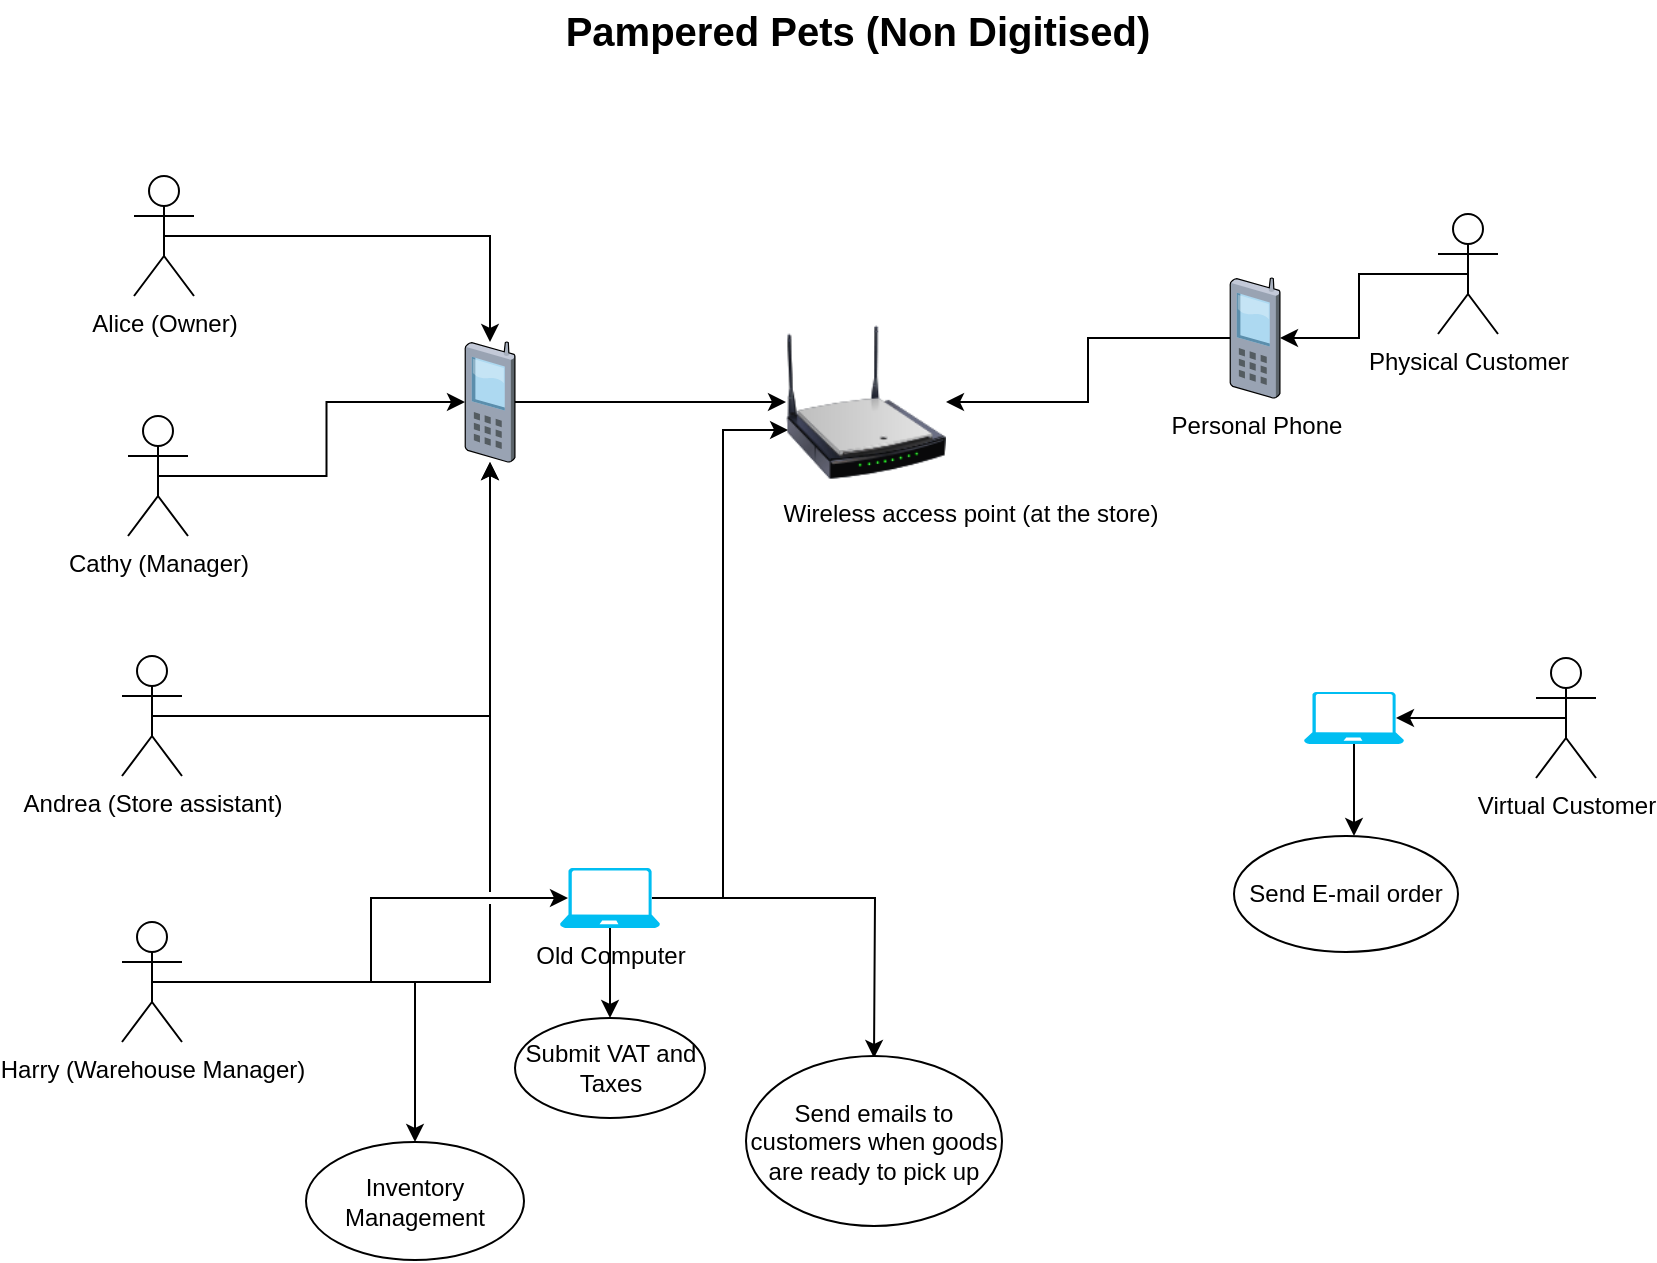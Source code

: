 <mxfile version="21.1.2" type="device">
  <diagram name="Page-1" id="gQlbM2p-SydJauGwmZTg">
    <mxGraphModel dx="1834" dy="629" grid="0" gridSize="10" guides="1" tooltips="1" connect="1" arrows="1" fold="1" page="0" pageScale="1" pageWidth="850" pageHeight="1100" math="0" shadow="0">
      <root>
        <mxCell id="0" />
        <mxCell id="1" parent="0" />
        <mxCell id="WAtXgdgrU9WAq9okm7lv-26" style="edgeStyle=orthogonalEdgeStyle;rounded=0;orthogonalLoop=1;jettySize=auto;html=1;exitX=0.5;exitY=0.5;exitDx=0;exitDy=0;exitPerimeter=0;" edge="1" parent="1" source="WAtXgdgrU9WAq9okm7lv-1" target="WAtXgdgrU9WAq9okm7lv-22">
          <mxGeometry relative="1" as="geometry" />
        </mxCell>
        <mxCell id="WAtXgdgrU9WAq9okm7lv-1" value="Andrea (Store assistant)" style="shape=umlActor;verticalLabelPosition=bottom;verticalAlign=top;html=1;outlineConnect=0;" vertex="1" parent="1">
          <mxGeometry x="-132" y="350" width="30" height="60" as="geometry" />
        </mxCell>
        <mxCell id="WAtXgdgrU9WAq9okm7lv-24" style="edgeStyle=orthogonalEdgeStyle;rounded=0;orthogonalLoop=1;jettySize=auto;html=1;exitX=0.5;exitY=0.5;exitDx=0;exitDy=0;exitPerimeter=0;" edge="1" parent="1" source="WAtXgdgrU9WAq9okm7lv-4" target="WAtXgdgrU9WAq9okm7lv-22">
          <mxGeometry relative="1" as="geometry" />
        </mxCell>
        <mxCell id="WAtXgdgrU9WAq9okm7lv-4" value="Alice (Owner)" style="shape=umlActor;verticalLabelPosition=bottom;verticalAlign=top;html=1;outlineConnect=0;" vertex="1" parent="1">
          <mxGeometry x="-126" y="110" width="30" height="60" as="geometry" />
        </mxCell>
        <mxCell id="WAtXgdgrU9WAq9okm7lv-25" style="edgeStyle=orthogonalEdgeStyle;rounded=0;orthogonalLoop=1;jettySize=auto;html=1;exitX=0.5;exitY=0.5;exitDx=0;exitDy=0;exitPerimeter=0;" edge="1" parent="1" source="WAtXgdgrU9WAq9okm7lv-5" target="WAtXgdgrU9WAq9okm7lv-22">
          <mxGeometry relative="1" as="geometry" />
        </mxCell>
        <mxCell id="WAtXgdgrU9WAq9okm7lv-5" value="Cathy (Manager)" style="shape=umlActor;verticalLabelPosition=bottom;verticalAlign=top;html=1;outlineConnect=0;" vertex="1" parent="1">
          <mxGeometry x="-129" y="230" width="30" height="60" as="geometry" />
        </mxCell>
        <mxCell id="WAtXgdgrU9WAq9okm7lv-18" style="edgeStyle=orthogonalEdgeStyle;rounded=0;orthogonalLoop=1;jettySize=auto;html=1;exitX=0.5;exitY=0.5;exitDx=0;exitDy=0;exitPerimeter=0;entryX=0.08;entryY=0.5;entryDx=0;entryDy=0;entryPerimeter=0;jumpStyle=gap;" edge="1" parent="1" source="WAtXgdgrU9WAq9okm7lv-8" target="WAtXgdgrU9WAq9okm7lv-17">
          <mxGeometry relative="1" as="geometry" />
        </mxCell>
        <mxCell id="WAtXgdgrU9WAq9okm7lv-27" style="edgeStyle=orthogonalEdgeStyle;rounded=0;orthogonalLoop=1;jettySize=auto;html=1;exitX=0.5;exitY=0.5;exitDx=0;exitDy=0;exitPerimeter=0;jumpStyle=gap;" edge="1" parent="1" source="WAtXgdgrU9WAq9okm7lv-8" target="WAtXgdgrU9WAq9okm7lv-22">
          <mxGeometry relative="1" as="geometry" />
        </mxCell>
        <mxCell id="WAtXgdgrU9WAq9okm7lv-41" style="edgeStyle=orthogonalEdgeStyle;rounded=0;orthogonalLoop=1;jettySize=auto;html=1;exitX=0.5;exitY=0.5;exitDx=0;exitDy=0;exitPerimeter=0;" edge="1" parent="1" source="WAtXgdgrU9WAq9okm7lv-8" target="WAtXgdgrU9WAq9okm7lv-40">
          <mxGeometry relative="1" as="geometry" />
        </mxCell>
        <mxCell id="WAtXgdgrU9WAq9okm7lv-8" value="Harry (Warehouse Manager)" style="shape=umlActor;verticalLabelPosition=bottom;verticalAlign=top;html=1;outlineConnect=0;" vertex="1" parent="1">
          <mxGeometry x="-132" y="483" width="30" height="60" as="geometry" />
        </mxCell>
        <mxCell id="WAtXgdgrU9WAq9okm7lv-9" value="&lt;font style=&quot;&quot;&gt;&lt;b style=&quot;font-size: 20px;&quot;&gt;Pampered Pets (Non &lt;/b&gt;&lt;span style=&quot;font-size: 20px;&quot;&gt;&lt;b&gt;Digitised&lt;/b&gt;&lt;/span&gt;&lt;b style=&quot;font-size: 20px;&quot;&gt;)&lt;/b&gt;&lt;/font&gt;" style="text;html=1;strokeColor=none;fillColor=none;align=center;verticalAlign=middle;whiteSpace=wrap;rounded=0;" vertex="1" parent="1">
          <mxGeometry x="80" y="22" width="312" height="30" as="geometry" />
        </mxCell>
        <mxCell id="WAtXgdgrU9WAq9okm7lv-36" style="edgeStyle=orthogonalEdgeStyle;rounded=0;orthogonalLoop=1;jettySize=auto;html=1;exitX=0.5;exitY=0.5;exitDx=0;exitDy=0;exitPerimeter=0;" edge="1" parent="1" source="WAtXgdgrU9WAq9okm7lv-10" target="WAtXgdgrU9WAq9okm7lv-35">
          <mxGeometry relative="1" as="geometry" />
        </mxCell>
        <mxCell id="WAtXgdgrU9WAq9okm7lv-10" value="Physical Customer" style="shape=umlActor;verticalLabelPosition=bottom;verticalAlign=top;html=1;outlineConnect=0;" vertex="1" parent="1">
          <mxGeometry x="526" y="129" width="30" height="60" as="geometry" />
        </mxCell>
        <mxCell id="WAtXgdgrU9WAq9okm7lv-30" style="edgeStyle=orthogonalEdgeStyle;rounded=0;orthogonalLoop=1;jettySize=auto;html=1;exitX=0.5;exitY=0.5;exitDx=0;exitDy=0;exitPerimeter=0;entryX=0.92;entryY=0.5;entryDx=0;entryDy=0;entryPerimeter=0;" edge="1" parent="1" source="WAtXgdgrU9WAq9okm7lv-11" target="WAtXgdgrU9WAq9okm7lv-29">
          <mxGeometry relative="1" as="geometry" />
        </mxCell>
        <mxCell id="WAtXgdgrU9WAq9okm7lv-11" value="Virtual Customer" style="shape=umlActor;verticalLabelPosition=bottom;verticalAlign=top;html=1;outlineConnect=0;" vertex="1" parent="1">
          <mxGeometry x="575" y="351" width="30" height="60" as="geometry" />
        </mxCell>
        <mxCell id="WAtXgdgrU9WAq9okm7lv-12" value="Submit VAT and Taxes" style="ellipse;whiteSpace=wrap;html=1;" vertex="1" parent="1">
          <mxGeometry x="64.5" y="531" width="95" height="50" as="geometry" />
        </mxCell>
        <mxCell id="WAtXgdgrU9WAq9okm7lv-37" style="edgeStyle=orthogonalEdgeStyle;rounded=0;orthogonalLoop=1;jettySize=auto;html=1;exitX=1;exitY=0.5;exitDx=0;exitDy=0;startArrow=classic;startFill=1;endArrow=none;endFill=0;" edge="1" parent="1" source="WAtXgdgrU9WAq9okm7lv-16" target="WAtXgdgrU9WAq9okm7lv-35">
          <mxGeometry relative="1" as="geometry" />
        </mxCell>
        <mxCell id="WAtXgdgrU9WAq9okm7lv-16" value="" style="image;html=1;image=img/lib/clip_art/networking/Wireless_Router_N_128x128.png" vertex="1" parent="1">
          <mxGeometry x="200" y="183" width="80" height="80" as="geometry" />
        </mxCell>
        <mxCell id="WAtXgdgrU9WAq9okm7lv-19" style="edgeStyle=orthogonalEdgeStyle;rounded=0;orthogonalLoop=1;jettySize=auto;html=1;exitX=0.92;exitY=0.5;exitDx=0;exitDy=0;exitPerimeter=0;entryX=0.013;entryY=0.675;entryDx=0;entryDy=0;entryPerimeter=0;" edge="1" parent="1" source="WAtXgdgrU9WAq9okm7lv-17" target="WAtXgdgrU9WAq9okm7lv-16">
          <mxGeometry relative="1" as="geometry" />
        </mxCell>
        <mxCell id="WAtXgdgrU9WAq9okm7lv-20" style="edgeStyle=orthogonalEdgeStyle;rounded=0;orthogonalLoop=1;jettySize=auto;html=1;exitX=0.5;exitY=1;exitDx=0;exitDy=0;exitPerimeter=0;entryX=0.5;entryY=0;entryDx=0;entryDy=0;" edge="1" parent="1" source="WAtXgdgrU9WAq9okm7lv-17" target="WAtXgdgrU9WAq9okm7lv-12">
          <mxGeometry relative="1" as="geometry" />
        </mxCell>
        <mxCell id="WAtXgdgrU9WAq9okm7lv-33" style="edgeStyle=orthogonalEdgeStyle;rounded=0;orthogonalLoop=1;jettySize=auto;html=1;exitX=0.92;exitY=0.5;exitDx=0;exitDy=0;exitPerimeter=0;" edge="1" parent="1" source="WAtXgdgrU9WAq9okm7lv-17">
          <mxGeometry relative="1" as="geometry">
            <mxPoint x="244" y="551" as="targetPoint" />
          </mxGeometry>
        </mxCell>
        <mxCell id="WAtXgdgrU9WAq9okm7lv-17" value="Old Computer" style="verticalLabelPosition=bottom;html=1;verticalAlign=top;align=center;strokeColor=none;fillColor=#00BEF2;shape=mxgraph.azure.laptop;pointerEvents=1;" vertex="1" parent="1">
          <mxGeometry x="87" y="456" width="50" height="30" as="geometry" />
        </mxCell>
        <mxCell id="WAtXgdgrU9WAq9okm7lv-23" style="edgeStyle=orthogonalEdgeStyle;rounded=0;orthogonalLoop=1;jettySize=auto;html=1;" edge="1" parent="1" source="WAtXgdgrU9WAq9okm7lv-22" target="WAtXgdgrU9WAq9okm7lv-16">
          <mxGeometry relative="1" as="geometry" />
        </mxCell>
        <mxCell id="WAtXgdgrU9WAq9okm7lv-22" value="" style="verticalLabelPosition=bottom;sketch=0;aspect=fixed;html=1;verticalAlign=top;strokeColor=none;align=center;outlineConnect=0;shape=mxgraph.citrix.cell_phone;" vertex="1" parent="1">
          <mxGeometry x="39.5" y="193" width="25" height="60" as="geometry" />
        </mxCell>
        <mxCell id="WAtXgdgrU9WAq9okm7lv-31" style="edgeStyle=orthogonalEdgeStyle;rounded=0;orthogonalLoop=1;jettySize=auto;html=1;exitX=0.5;exitY=1;exitDx=0;exitDy=0;exitPerimeter=0;" edge="1" parent="1" source="WAtXgdgrU9WAq9okm7lv-29">
          <mxGeometry relative="1" as="geometry">
            <mxPoint x="484" y="440" as="targetPoint" />
          </mxGeometry>
        </mxCell>
        <mxCell id="WAtXgdgrU9WAq9okm7lv-29" value="" style="verticalLabelPosition=bottom;html=1;verticalAlign=top;align=center;strokeColor=none;fillColor=#00BEF2;shape=mxgraph.azure.laptop;pointerEvents=1;" vertex="1" parent="1">
          <mxGeometry x="459" y="368" width="50" height="26" as="geometry" />
        </mxCell>
        <mxCell id="WAtXgdgrU9WAq9okm7lv-32" value="Send E-mail order" style="ellipse;whiteSpace=wrap;html=1;" vertex="1" parent="1">
          <mxGeometry x="424" y="440" width="112" height="58" as="geometry" />
        </mxCell>
        <mxCell id="WAtXgdgrU9WAq9okm7lv-34" value="Send emails to customers when goods are ready to pick up" style="ellipse;whiteSpace=wrap;html=1;" vertex="1" parent="1">
          <mxGeometry x="180" y="550" width="128" height="85" as="geometry" />
        </mxCell>
        <mxCell id="WAtXgdgrU9WAq9okm7lv-35" value="Personal Phone" style="verticalLabelPosition=bottom;sketch=0;aspect=fixed;html=1;verticalAlign=top;strokeColor=none;align=center;outlineConnect=0;shape=mxgraph.citrix.cell_phone;" vertex="1" parent="1">
          <mxGeometry x="422" y="161" width="25" height="60" as="geometry" />
        </mxCell>
        <mxCell id="WAtXgdgrU9WAq9okm7lv-38" value="Wireless access point (at the store)" style="text;html=1;align=center;verticalAlign=middle;resizable=0;points=[];autosize=1;strokeColor=none;fillColor=none;" vertex="1" parent="1">
          <mxGeometry x="189" y="266" width="205" height="26" as="geometry" />
        </mxCell>
        <mxCell id="WAtXgdgrU9WAq9okm7lv-40" value="Inventory Management" style="ellipse;whiteSpace=wrap;html=1;" vertex="1" parent="1">
          <mxGeometry x="-40" y="593" width="109" height="59" as="geometry" />
        </mxCell>
      </root>
    </mxGraphModel>
  </diagram>
</mxfile>
